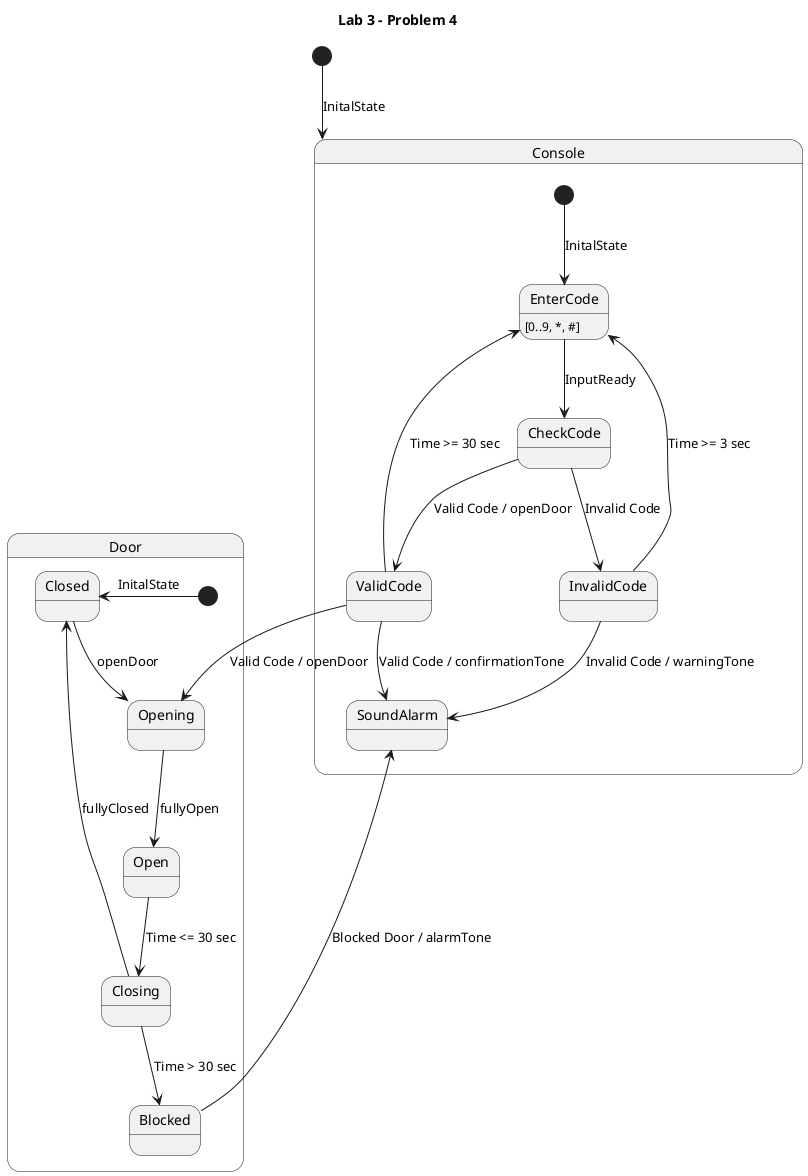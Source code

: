@startuml

title Lab 3 - Problem 4

[*] --> Console: InitalState

state "Console" as Console {
    [*] --> EnterCode: InitalState
    state EnterCode
    EnterCode: [0..9, *, #]
    state CheckCode
    state ValidCode
    state InvalidCode
    state SoundAlarm
    EnterCode --> CheckCode: InputReady
    CheckCode --> ValidCode: Valid Code / openDoor
    CheckCode --> InvalidCode: Invalid Code
    ValidCode --> SoundAlarm: Valid Code / confirmationTone
    InvalidCode --> SoundAlarm: Invalid Code / warningTone
    ValidCode --> EnterCode: Time >= 30 sec
    InvalidCode --> EnterCode: Time >= 3 sec
}

state "Door" as Door {
    [*] -left-> Closed: InitalState
    state Open
    state Closed
    state Opening
    state Closing
    state Blocked
    Closed --> Opening: openDoor
    Opening --> Open: fullyOpen
    Open --> Closing: Time <= 30 sec
    Closing --> Closed: fullyClosed
    Closing --> Blocked: Time > 30 sec
}


ValidCode --> Opening: Valid Code / openDoor
Blocked --> SoundAlarm: Blocked Door / alarmTone

@enduml